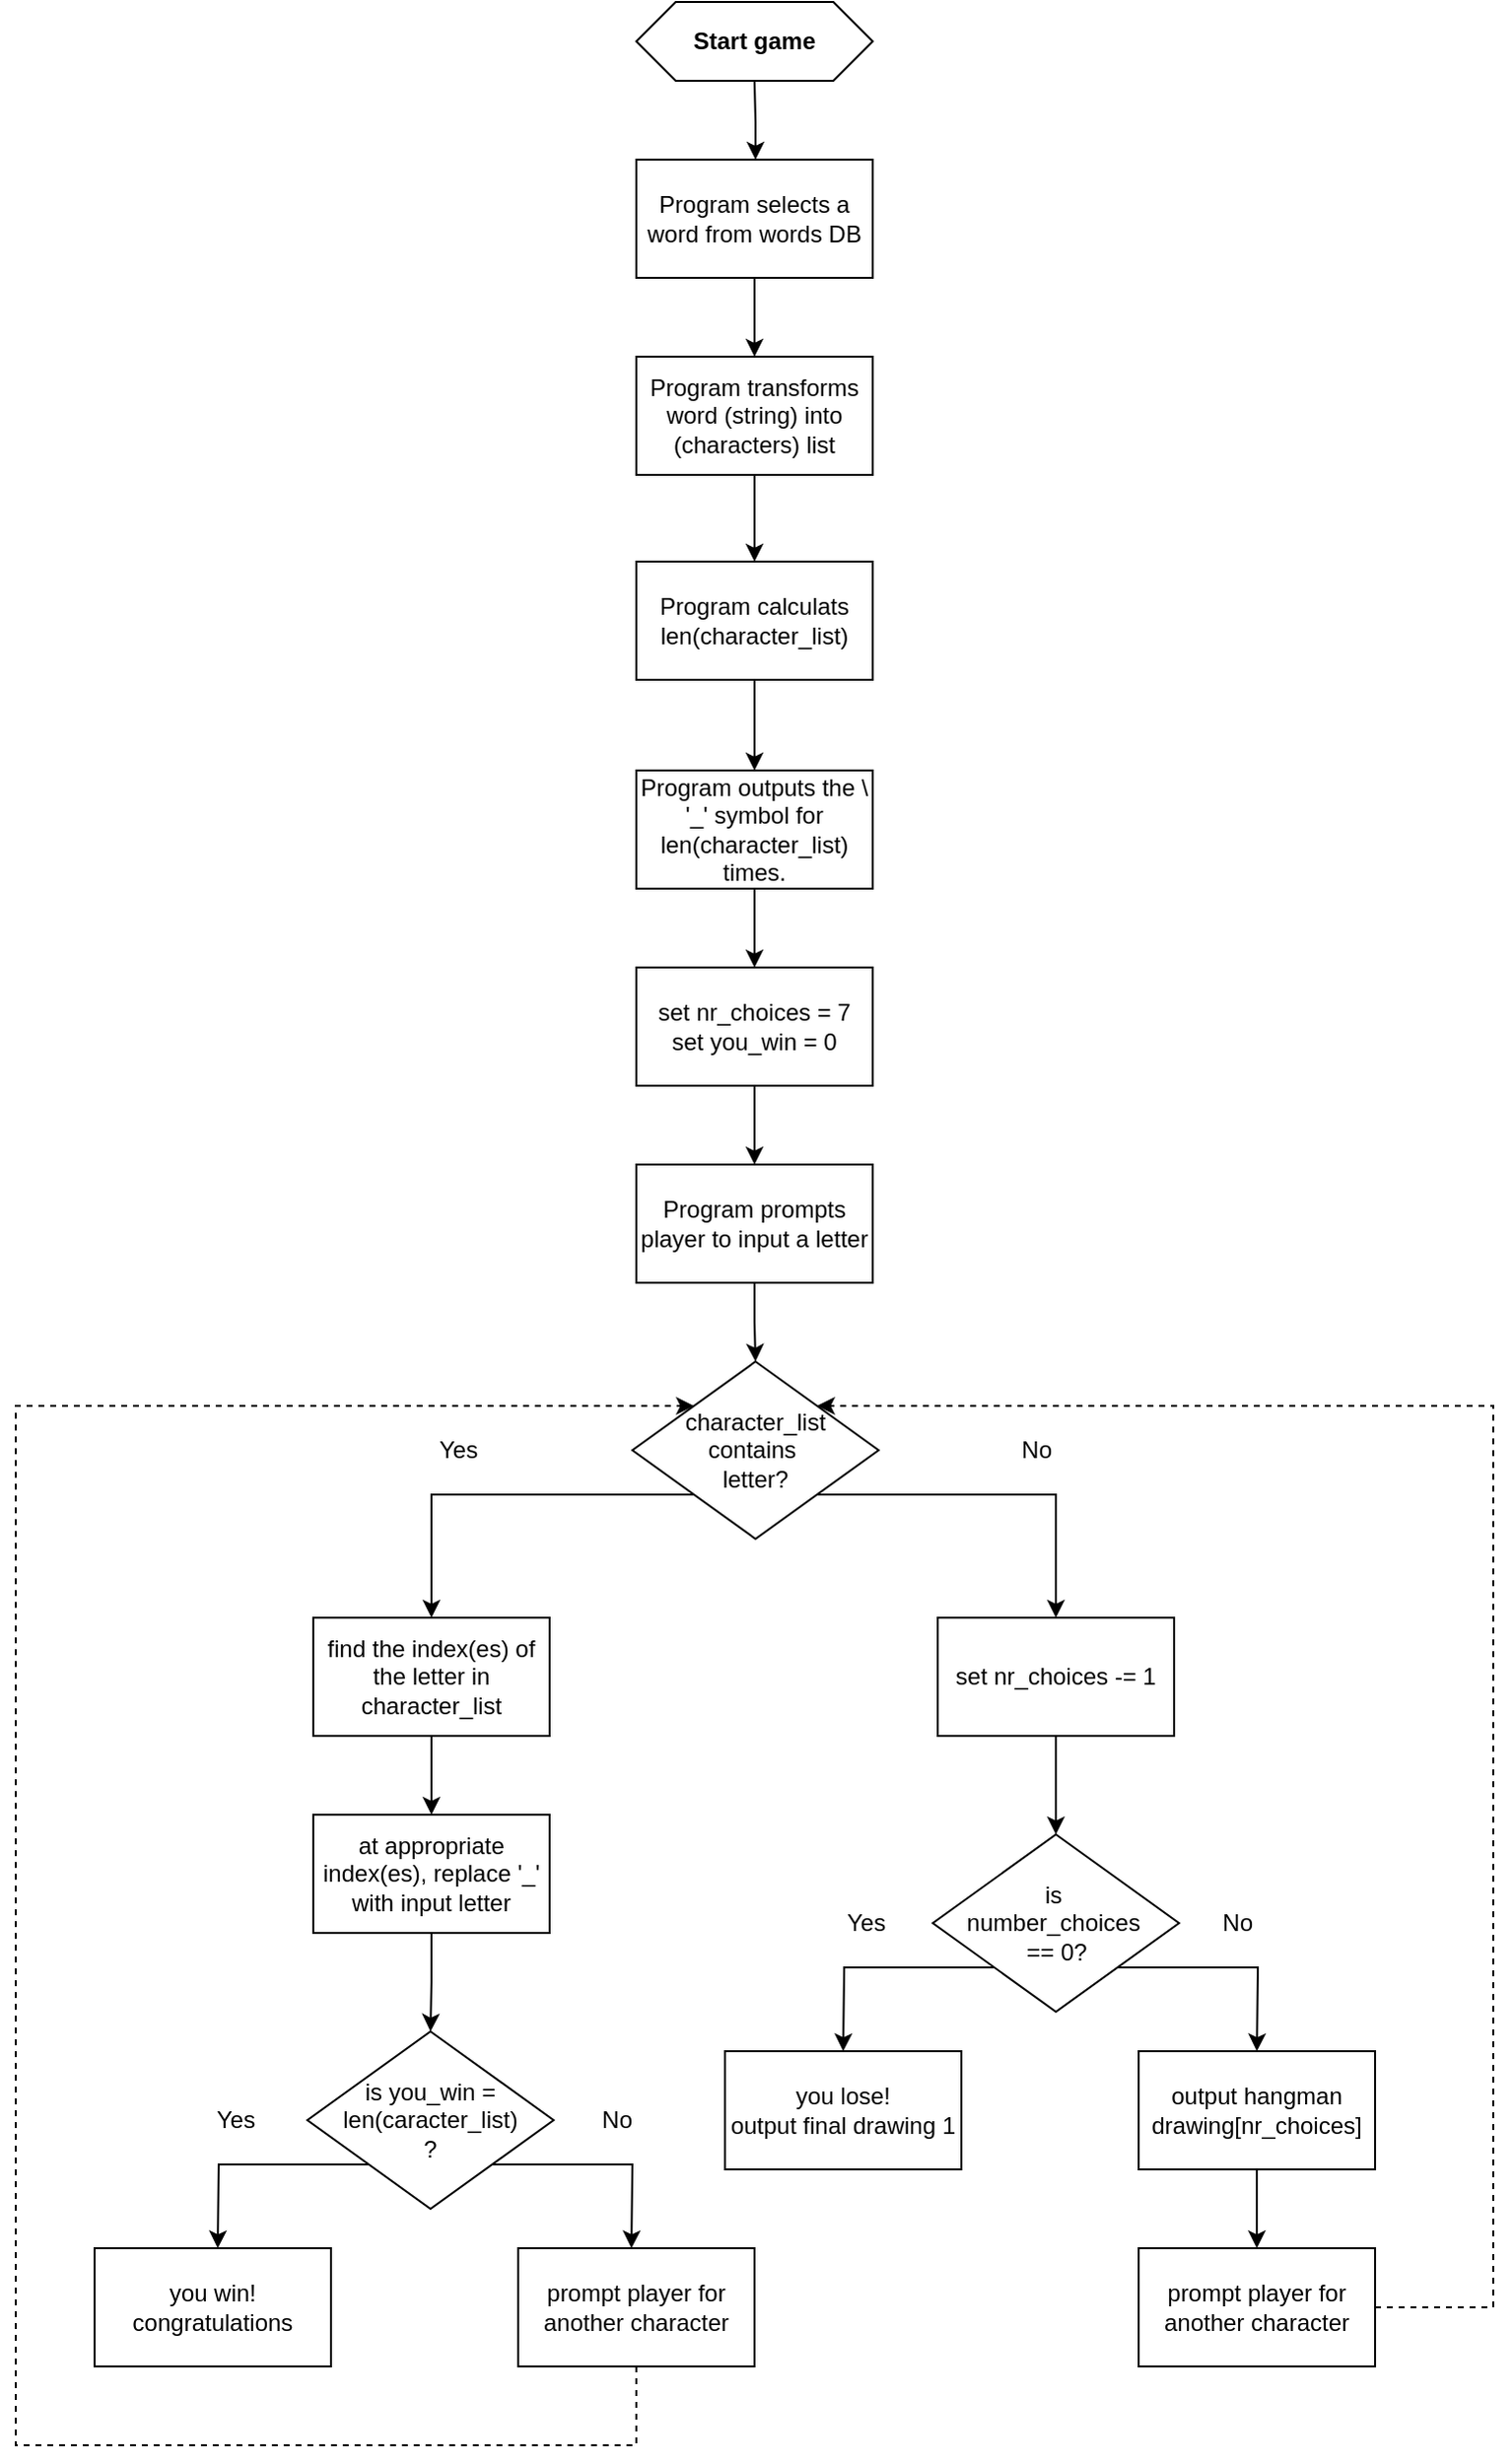 <mxfile version="21.7.4" type="github">
  <diagram name="Page-1" id="5H7ZmO1fpypQiVVQl2T4">
    <mxGraphModel dx="1204" dy="1385" grid="1" gridSize="10" guides="1" tooltips="1" connect="1" arrows="1" fold="1" page="1" pageScale="1" pageWidth="850" pageHeight="1100" math="0" shadow="0">
      <root>
        <mxCell id="0" />
        <mxCell id="1" parent="0" />
        <mxCell id="usdSpLGELuZKo4KtqsCg-2" style="edgeStyle=orthogonalEdgeStyle;rounded=0;orthogonalLoop=1;jettySize=auto;html=1;entryX=0.5;entryY=0;entryDx=0;entryDy=0;" edge="1" parent="1">
          <mxGeometry relative="1" as="geometry">
            <mxPoint x="425.5" y="180" as="targetPoint" />
            <mxPoint x="425" y="140" as="sourcePoint" />
          </mxGeometry>
        </mxCell>
        <mxCell id="usdSpLGELuZKo4KtqsCg-8" value="&lt;b&gt;Start game&lt;br&gt;&lt;/b&gt;" style="shape=hexagon;perimeter=hexagonPerimeter2;whiteSpace=wrap;html=1;fixedSize=1;" vertex="1" parent="1">
          <mxGeometry x="365" y="100" width="120" height="40" as="geometry" />
        </mxCell>
        <mxCell id="usdSpLGELuZKo4KtqsCg-24" style="edgeStyle=orthogonalEdgeStyle;rounded=0;orthogonalLoop=1;jettySize=auto;html=1;entryX=0.5;entryY=0;entryDx=0;entryDy=0;" edge="1" parent="1" source="usdSpLGELuZKo4KtqsCg-9" target="usdSpLGELuZKo4KtqsCg-23">
          <mxGeometry relative="1" as="geometry" />
        </mxCell>
        <mxCell id="usdSpLGELuZKo4KtqsCg-9" value="Program selects a word from words DB" style="rounded=0;whiteSpace=wrap;html=1;" vertex="1" parent="1">
          <mxGeometry x="365" y="180" width="120" height="60" as="geometry" />
        </mxCell>
        <mxCell id="usdSpLGELuZKo4KtqsCg-34" style="edgeStyle=orthogonalEdgeStyle;rounded=0;orthogonalLoop=1;jettySize=auto;html=1;entryX=0.5;entryY=0;entryDx=0;entryDy=0;" edge="1" parent="1" source="usdSpLGELuZKo4KtqsCg-10" target="usdSpLGELuZKo4KtqsCg-33">
          <mxGeometry relative="1" as="geometry" />
        </mxCell>
        <mxCell id="usdSpLGELuZKo4KtqsCg-10" value="&lt;div&gt;Program outputs the \ &#39;_&#39; symbol for len(character_list) times.&lt;/div&gt;" style="rounded=0;whiteSpace=wrap;html=1;" vertex="1" parent="1">
          <mxGeometry x="365" y="490" width="120" height="60" as="geometry" />
        </mxCell>
        <mxCell id="usdSpLGELuZKo4KtqsCg-17" style="edgeStyle=orthogonalEdgeStyle;rounded=0;orthogonalLoop=1;jettySize=auto;html=1;entryX=0.5;entryY=0;entryDx=0;entryDy=0;" edge="1" parent="1" source="usdSpLGELuZKo4KtqsCg-12" target="usdSpLGELuZKo4KtqsCg-16">
          <mxGeometry relative="1" as="geometry" />
        </mxCell>
        <mxCell id="usdSpLGELuZKo4KtqsCg-12" value="&lt;div&gt;Program prompts player to input a letter&lt;br&gt;&lt;/div&gt;" style="rounded=0;whiteSpace=wrap;html=1;" vertex="1" parent="1">
          <mxGeometry x="365" y="690" width="120" height="60" as="geometry" />
        </mxCell>
        <mxCell id="usdSpLGELuZKo4KtqsCg-18" style="edgeStyle=orthogonalEdgeStyle;rounded=0;orthogonalLoop=1;jettySize=auto;html=1;exitX=0;exitY=1;exitDx=0;exitDy=0;entryX=0.5;entryY=0;entryDx=0;entryDy=0;" edge="1" parent="1" source="usdSpLGELuZKo4KtqsCg-16" target="usdSpLGELuZKo4KtqsCg-22">
          <mxGeometry relative="1" as="geometry">
            <mxPoint x="320" y="920" as="targetPoint" />
          </mxGeometry>
        </mxCell>
        <mxCell id="usdSpLGELuZKo4KtqsCg-19" style="edgeStyle=orthogonalEdgeStyle;rounded=0;orthogonalLoop=1;jettySize=auto;html=1;exitX=1;exitY=1;exitDx=0;exitDy=0;entryX=0.5;entryY=0;entryDx=0;entryDy=0;" edge="1" parent="1" source="usdSpLGELuZKo4KtqsCg-16" target="usdSpLGELuZKo4KtqsCg-32">
          <mxGeometry relative="1" as="geometry">
            <mxPoint x="520" y="920" as="targetPoint" />
          </mxGeometry>
        </mxCell>
        <mxCell id="usdSpLGELuZKo4KtqsCg-16" value="&lt;div&gt;character_list&lt;/div&gt;&lt;div&gt;contains&amp;nbsp;&lt;/div&gt;&lt;div&gt;letter?&lt;/div&gt;" style="rhombus;whiteSpace=wrap;html=1;" vertex="1" parent="1">
          <mxGeometry x="363" y="790" width="125" height="90" as="geometry" />
        </mxCell>
        <mxCell id="usdSpLGELuZKo4KtqsCg-20" value="Yes" style="text;html=1;strokeColor=none;fillColor=none;align=left;verticalAlign=middle;whiteSpace=wrap;rounded=0;" vertex="1" parent="1">
          <mxGeometry x="263.02" y="820" width="60" height="30" as="geometry" />
        </mxCell>
        <mxCell id="usdSpLGELuZKo4KtqsCg-21" value="No" style="text;html=1;strokeColor=none;fillColor=none;align=right;verticalAlign=middle;whiteSpace=wrap;rounded=0;" vertex="1" parent="1">
          <mxGeometry x="518" y="820" width="60" height="30" as="geometry" />
        </mxCell>
        <mxCell id="usdSpLGELuZKo4KtqsCg-31" value="" style="edgeStyle=orthogonalEdgeStyle;rounded=0;orthogonalLoop=1;jettySize=auto;html=1;" edge="1" parent="1" source="usdSpLGELuZKo4KtqsCg-22" target="usdSpLGELuZKo4KtqsCg-30">
          <mxGeometry relative="1" as="geometry" />
        </mxCell>
        <mxCell id="usdSpLGELuZKo4KtqsCg-22" value="find the index(es) of the letter in character_list" style="rounded=0;whiteSpace=wrap;html=1;" vertex="1" parent="1">
          <mxGeometry x="201" y="920" width="120" height="60" as="geometry" />
        </mxCell>
        <mxCell id="usdSpLGELuZKo4KtqsCg-27" style="edgeStyle=orthogonalEdgeStyle;rounded=0;orthogonalLoop=1;jettySize=auto;html=1;entryX=0.5;entryY=0;entryDx=0;entryDy=0;" edge="1" parent="1" source="usdSpLGELuZKo4KtqsCg-23" target="usdSpLGELuZKo4KtqsCg-25">
          <mxGeometry relative="1" as="geometry" />
        </mxCell>
        <mxCell id="usdSpLGELuZKo4KtqsCg-23" value="Program transforms word (string) into (characters) list" style="rounded=0;whiteSpace=wrap;html=1;" vertex="1" parent="1">
          <mxGeometry x="365" y="280" width="120" height="60" as="geometry" />
        </mxCell>
        <mxCell id="usdSpLGELuZKo4KtqsCg-28" style="edgeStyle=orthogonalEdgeStyle;rounded=0;orthogonalLoop=1;jettySize=auto;html=1;entryX=0.5;entryY=0;entryDx=0;entryDy=0;" edge="1" parent="1" source="usdSpLGELuZKo4KtqsCg-25" target="usdSpLGELuZKo4KtqsCg-10">
          <mxGeometry relative="1" as="geometry" />
        </mxCell>
        <mxCell id="usdSpLGELuZKo4KtqsCg-25" value="Program calculats len(character_list)" style="rounded=0;whiteSpace=wrap;html=1;" vertex="1" parent="1">
          <mxGeometry x="365" y="384" width="120" height="60" as="geometry" />
        </mxCell>
        <mxCell id="usdSpLGELuZKo4KtqsCg-51" style="edgeStyle=orthogonalEdgeStyle;rounded=0;orthogonalLoop=1;jettySize=auto;html=1;entryX=0.5;entryY=0;entryDx=0;entryDy=0;" edge="1" parent="1" source="usdSpLGELuZKo4KtqsCg-30" target="usdSpLGELuZKo4KtqsCg-50">
          <mxGeometry relative="1" as="geometry" />
        </mxCell>
        <mxCell id="usdSpLGELuZKo4KtqsCg-30" value="at appropriate index(es), replace &#39;_&#39; with input letter" style="rounded=0;whiteSpace=wrap;html=1;" vertex="1" parent="1">
          <mxGeometry x="201" y="1020" width="120" height="60" as="geometry" />
        </mxCell>
        <mxCell id="usdSpLGELuZKo4KtqsCg-59" style="edgeStyle=orthogonalEdgeStyle;rounded=0;orthogonalLoop=1;jettySize=auto;html=1;entryX=0.5;entryY=0;entryDx=0;entryDy=0;" edge="1" parent="1" source="usdSpLGELuZKo4KtqsCg-32" target="usdSpLGELuZKo4KtqsCg-41">
          <mxGeometry relative="1" as="geometry" />
        </mxCell>
        <mxCell id="usdSpLGELuZKo4KtqsCg-32" value="&lt;div&gt;set nr_choices -= 1&lt;br&gt;&lt;/div&gt;" style="rounded=0;whiteSpace=wrap;html=1;" vertex="1" parent="1">
          <mxGeometry x="518" y="920" width="120" height="60" as="geometry" />
        </mxCell>
        <mxCell id="usdSpLGELuZKo4KtqsCg-36" style="edgeStyle=orthogonalEdgeStyle;rounded=0;orthogonalLoop=1;jettySize=auto;html=1;entryX=0.5;entryY=0;entryDx=0;entryDy=0;" edge="1" parent="1" source="usdSpLGELuZKo4KtqsCg-33" target="usdSpLGELuZKo4KtqsCg-12">
          <mxGeometry relative="1" as="geometry" />
        </mxCell>
        <mxCell id="usdSpLGELuZKo4KtqsCg-33" value="&lt;div&gt;set nr_choices = 7&lt;/div&gt;&lt;div&gt;set you_win = 0&lt;br&gt;&lt;/div&gt;" style="rounded=0;whiteSpace=wrap;html=1;" vertex="1" parent="1">
          <mxGeometry x="365" y="590" width="120" height="60" as="geometry" />
        </mxCell>
        <mxCell id="usdSpLGELuZKo4KtqsCg-60" style="edgeStyle=orthogonalEdgeStyle;rounded=0;orthogonalLoop=1;jettySize=auto;html=1;entryX=0.5;entryY=0;entryDx=0;entryDy=0;" edge="1" parent="1" source="usdSpLGELuZKo4KtqsCg-37" target="usdSpLGELuZKo4KtqsCg-57">
          <mxGeometry relative="1" as="geometry" />
        </mxCell>
        <mxCell id="usdSpLGELuZKo4KtqsCg-37" value="output hangman drawing[nr_choices]" style="rounded=0;whiteSpace=wrap;html=1;" vertex="1" parent="1">
          <mxGeometry x="620" y="1140" width="120" height="60" as="geometry" />
        </mxCell>
        <mxCell id="usdSpLGELuZKo4KtqsCg-48" style="edgeStyle=orthogonalEdgeStyle;rounded=0;orthogonalLoop=1;jettySize=auto;html=1;exitX=1;exitY=1;exitDx=0;exitDy=0;" edge="1" parent="1" source="usdSpLGELuZKo4KtqsCg-50">
          <mxGeometry relative="1" as="geometry">
            <mxPoint x="362.52" y="1240" as="targetPoint" />
          </mxGeometry>
        </mxCell>
        <mxCell id="usdSpLGELuZKo4KtqsCg-49" style="edgeStyle=orthogonalEdgeStyle;rounded=0;orthogonalLoop=1;jettySize=auto;html=1;exitX=0;exitY=1;exitDx=0;exitDy=0;" edge="1" parent="1" source="usdSpLGELuZKo4KtqsCg-50">
          <mxGeometry relative="1" as="geometry">
            <mxPoint x="152.52" y="1240" as="targetPoint" />
          </mxGeometry>
        </mxCell>
        <mxCell id="usdSpLGELuZKo4KtqsCg-50" value="&lt;div&gt;is you_win = len(caracter_list)&lt;/div&gt;&lt;div&gt;?&lt;br&gt;&lt;/div&gt;" style="rhombus;whiteSpace=wrap;html=1;" vertex="1" parent="1">
          <mxGeometry x="198.02" y="1130" width="125" height="90" as="geometry" />
        </mxCell>
        <mxCell id="usdSpLGELuZKo4KtqsCg-52" value="Yes" style="text;html=1;strokeColor=none;fillColor=none;align=left;verticalAlign=middle;whiteSpace=wrap;rounded=0;" vertex="1" parent="1">
          <mxGeometry x="150" y="1160" width="60" height="30" as="geometry" />
        </mxCell>
        <mxCell id="usdSpLGELuZKo4KtqsCg-55" value="No" style="text;html=1;strokeColor=none;fillColor=none;align=right;verticalAlign=middle;whiteSpace=wrap;rounded=0;" vertex="1" parent="1">
          <mxGeometry x="305" y="1160" width="60" height="30" as="geometry" />
        </mxCell>
        <mxCell id="usdSpLGELuZKo4KtqsCg-64" style="edgeStyle=orthogonalEdgeStyle;rounded=0;orthogonalLoop=1;jettySize=auto;html=1;entryX=0;entryY=0;entryDx=0;entryDy=0;dashed=1;" edge="1" parent="1" source="usdSpLGELuZKo4KtqsCg-56" target="usdSpLGELuZKo4KtqsCg-16">
          <mxGeometry relative="1" as="geometry">
            <Array as="points">
              <mxPoint x="365" y="1340" />
              <mxPoint x="50" y="1340" />
              <mxPoint x="50" y="813" />
            </Array>
          </mxGeometry>
        </mxCell>
        <mxCell id="usdSpLGELuZKo4KtqsCg-56" value="prompt player for another character" style="rounded=0;whiteSpace=wrap;html=1;" vertex="1" parent="1">
          <mxGeometry x="305" y="1240" width="120" height="60" as="geometry" />
        </mxCell>
        <mxCell id="usdSpLGELuZKo4KtqsCg-63" style="edgeStyle=orthogonalEdgeStyle;rounded=0;orthogonalLoop=1;jettySize=auto;html=1;entryX=1;entryY=0;entryDx=0;entryDy=0;dashed=1;" edge="1" parent="1" source="usdSpLGELuZKo4KtqsCg-57" target="usdSpLGELuZKo4KtqsCg-16">
          <mxGeometry relative="1" as="geometry">
            <Array as="points">
              <mxPoint x="800" y="1270" />
              <mxPoint x="800" y="813" />
            </Array>
          </mxGeometry>
        </mxCell>
        <mxCell id="usdSpLGELuZKo4KtqsCg-57" value="prompt player for another character" style="rounded=0;whiteSpace=wrap;html=1;" vertex="1" parent="1">
          <mxGeometry x="620" y="1240" width="120" height="60" as="geometry" />
        </mxCell>
        <mxCell id="usdSpLGELuZKo4KtqsCg-58" value="" style="group" vertex="1" connectable="0" parent="1">
          <mxGeometry x="470" y="1030" width="210" height="110" as="geometry" />
        </mxCell>
        <mxCell id="usdSpLGELuZKo4KtqsCg-45" style="edgeStyle=orthogonalEdgeStyle;rounded=0;orthogonalLoop=1;jettySize=auto;html=1;exitX=1;exitY=1;exitDx=0;exitDy=0;" edge="1" parent="usdSpLGELuZKo4KtqsCg-58" source="usdSpLGELuZKo4KtqsCg-41">
          <mxGeometry relative="1" as="geometry">
            <mxPoint x="210" y="110" as="targetPoint" />
          </mxGeometry>
        </mxCell>
        <mxCell id="usdSpLGELuZKo4KtqsCg-47" style="edgeStyle=orthogonalEdgeStyle;rounded=0;orthogonalLoop=1;jettySize=auto;html=1;exitX=0;exitY=1;exitDx=0;exitDy=0;" edge="1" parent="usdSpLGELuZKo4KtqsCg-58" source="usdSpLGELuZKo4KtqsCg-41">
          <mxGeometry relative="1" as="geometry">
            <mxPoint y="110" as="targetPoint" />
          </mxGeometry>
        </mxCell>
        <mxCell id="usdSpLGELuZKo4KtqsCg-41" value="&lt;div&gt;is&amp;nbsp;&lt;/div&gt;&lt;div&gt;number_choices&amp;nbsp;&lt;/div&gt;&lt;div&gt;== 0?&lt;/div&gt;" style="rhombus;whiteSpace=wrap;html=1;" vertex="1" parent="usdSpLGELuZKo4KtqsCg-58">
          <mxGeometry x="45.5" width="125" height="90" as="geometry" />
        </mxCell>
        <mxCell id="usdSpLGELuZKo4KtqsCg-53" value="Yes" style="text;html=1;strokeColor=none;fillColor=none;align=left;verticalAlign=middle;whiteSpace=wrap;rounded=0;" vertex="1" parent="usdSpLGELuZKo4KtqsCg-58">
          <mxGeometry y="30" width="60" height="30" as="geometry" />
        </mxCell>
        <mxCell id="usdSpLGELuZKo4KtqsCg-54" value="No" style="text;html=1;strokeColor=none;fillColor=none;align=right;verticalAlign=middle;whiteSpace=wrap;rounded=0;" vertex="1" parent="usdSpLGELuZKo4KtqsCg-58">
          <mxGeometry x="150" y="30" width="60" height="30" as="geometry" />
        </mxCell>
        <mxCell id="usdSpLGELuZKo4KtqsCg-61" value="&lt;div&gt;you lose!&lt;br&gt;&lt;/div&gt;&lt;div&gt;output final drawing 1&lt;/div&gt;" style="rounded=0;whiteSpace=wrap;html=1;" vertex="1" parent="1">
          <mxGeometry x="410" y="1140" width="120" height="60" as="geometry" />
        </mxCell>
        <mxCell id="usdSpLGELuZKo4KtqsCg-62" value="&lt;div&gt;you win!&lt;/div&gt;&lt;div&gt;congratulations&lt;br&gt;&lt;/div&gt;" style="rounded=0;whiteSpace=wrap;html=1;" vertex="1" parent="1">
          <mxGeometry x="90" y="1240" width="120" height="60" as="geometry" />
        </mxCell>
      </root>
    </mxGraphModel>
  </diagram>
</mxfile>
